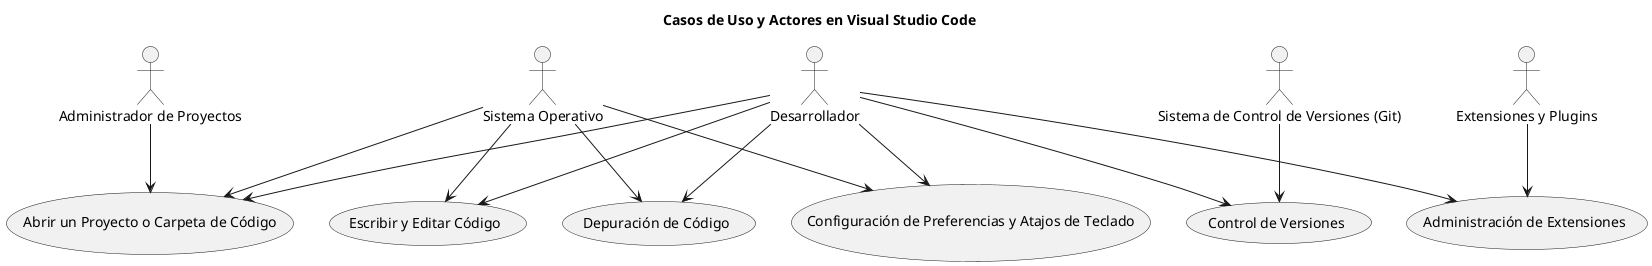 @startuml

title Casos de Uso y Actores en Visual Studio Code

actor "Desarrollador" as Developer
actor "Administrador de Proyectos" as ProjectManager
actor "Sistema de Control de Versiones (Git)" as VersionControl
actor "Extensiones y Plugins" as Plugins
actor "Sistema Operativo" as OS

usecase "Abrir un Proyecto o Carpeta de Código" as OpenProject
usecase "Escribir y Editar Código" as EditCode
usecase "Depuración de Código" as DebugCode
usecase "Control de Versiones" as VersionControlUse
usecase "Administración de Extensiones" as ManageExtensions
usecase "Configuración de Preferencias y Atajos de Teclado" as ConfigureSettings

Developer --> OpenProject
Developer --> EditCode
Developer --> DebugCode
Developer --> VersionControlUse
Developer --> ManageExtensions
Developer --> ConfigureSettings

ProjectManager --> OpenProject

VersionControl --> VersionControlUse

Plugins --> ManageExtensions

OS --> OpenProject
OS --> EditCode
OS --> DebugCode
OS --> ConfigureSettings

@enduml
